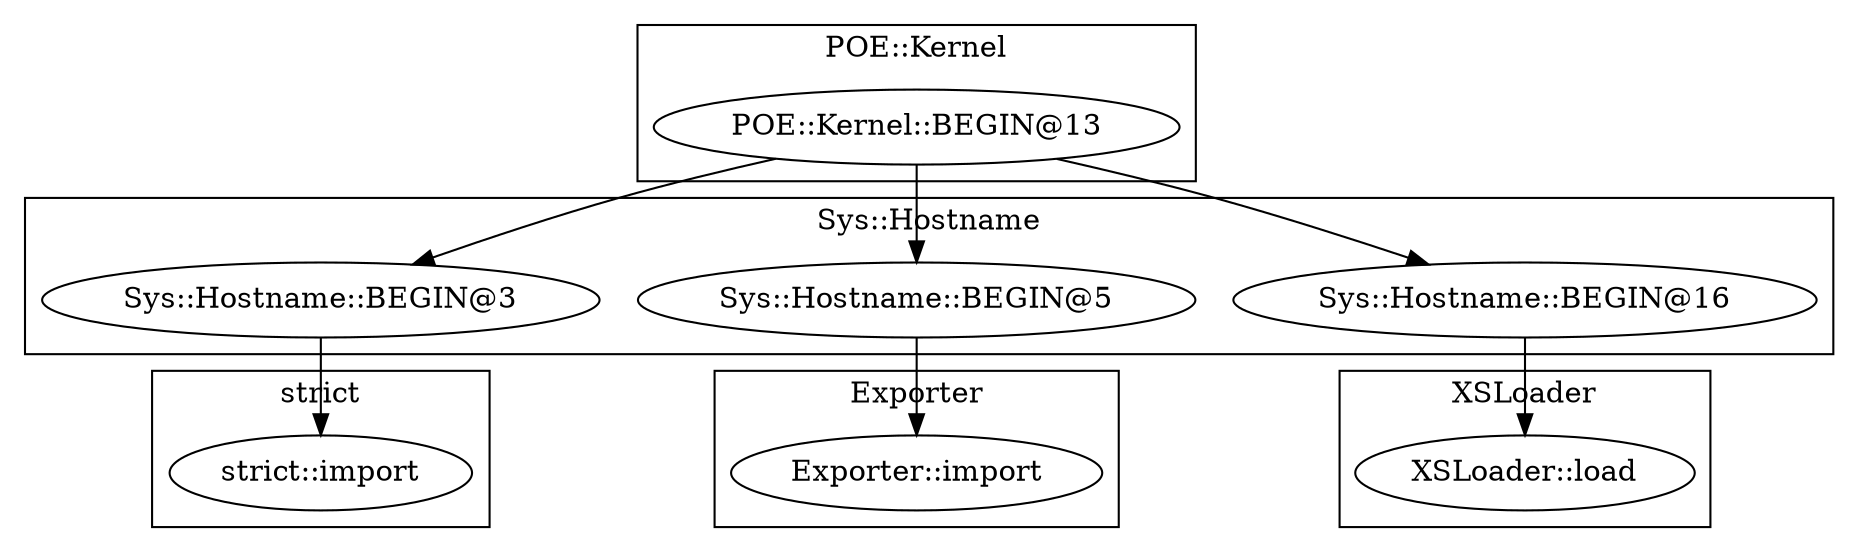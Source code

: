 digraph {
graph [overlap=false]
subgraph cluster_XSLoader {
	label="XSLoader";
	"XSLoader::load";
}
subgraph cluster_strict {
	label="strict";
	"strict::import";
}
subgraph cluster_Sys_Hostname {
	label="Sys::Hostname";
	"Sys::Hostname::BEGIN@3";
	"Sys::Hostname::BEGIN@5";
	"Sys::Hostname::BEGIN@16";
}
subgraph cluster_Exporter {
	label="Exporter";
	"Exporter::import";
}
subgraph cluster_POE_Kernel {
	label="POE::Kernel";
	"POE::Kernel::BEGIN@13";
}
"Sys::Hostname::BEGIN@16" -> "XSLoader::load";
"Sys::Hostname::BEGIN@5" -> "Exporter::import";
"POE::Kernel::BEGIN@13" -> "Sys::Hostname::BEGIN@16";
"POE::Kernel::BEGIN@13" -> "Sys::Hostname::BEGIN@5";
"Sys::Hostname::BEGIN@3" -> "strict::import";
"POE::Kernel::BEGIN@13" -> "Sys::Hostname::BEGIN@3";
}
